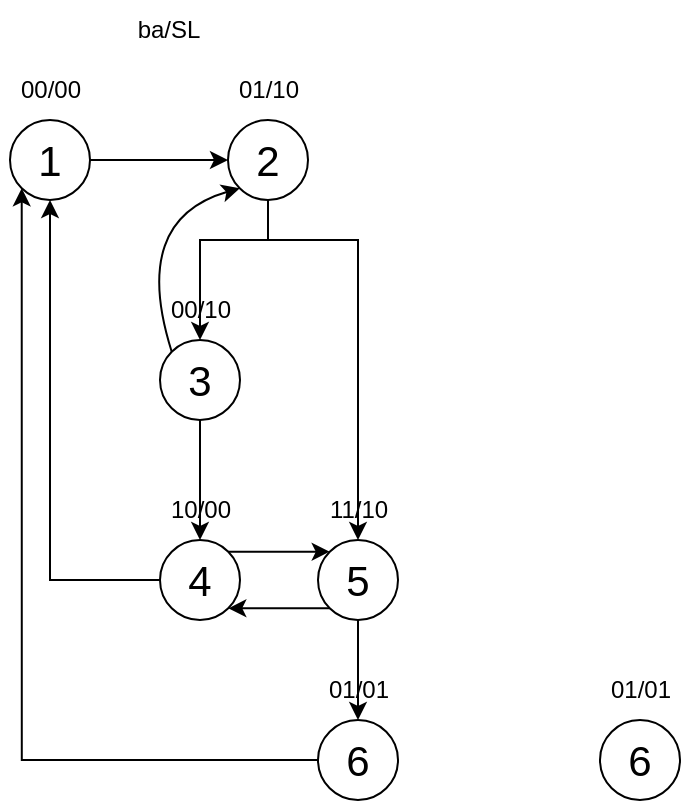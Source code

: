 <mxfile version="22.0.8" type="github">
  <diagram name="Page-1" id="znwfNLKh7XA3pYcwyvSm">
    <mxGraphModel dx="869" dy="459" grid="1" gridSize="10" guides="1" tooltips="1" connect="1" arrows="1" fold="1" page="1" pageScale="1" pageWidth="827" pageHeight="1169" math="0" shadow="0">
      <root>
        <mxCell id="0" />
        <mxCell id="1" parent="0" />
        <mxCell id="XyYe8zVXVYJfHZWFuTw7-19" style="edgeStyle=orthogonalEdgeStyle;rounded=0;orthogonalLoop=1;jettySize=auto;html=1;exitX=0.5;exitY=1;exitDx=0;exitDy=0;" parent="1" source="XyYe8zVXVYJfHZWFuTw7-6" target="XyYe8zVXVYJfHZWFuTw7-8" edge="1">
          <mxGeometry relative="1" as="geometry">
            <Array as="points">
              <mxPoint x="439" y="280" />
              <mxPoint x="405" y="280" />
            </Array>
          </mxGeometry>
        </mxCell>
        <mxCell id="XyYe8zVXVYJfHZWFuTw7-17" style="edgeStyle=orthogonalEdgeStyle;rounded=0;orthogonalLoop=1;jettySize=auto;html=1;exitX=1;exitY=0.5;exitDx=0;exitDy=0;entryX=0;entryY=0.5;entryDx=0;entryDy=0;" parent="1" source="XyYe8zVXVYJfHZWFuTw7-1" target="XyYe8zVXVYJfHZWFuTw7-6" edge="1">
          <mxGeometry relative="1" as="geometry" />
        </mxCell>
        <mxCell id="XyYe8zVXVYJfHZWFuTw7-1" value="&lt;font style=&quot;font-size: 21px;&quot;&gt;1&lt;/font&gt;" style="ellipse;whiteSpace=wrap;html=1;" parent="1" vertex="1">
          <mxGeometry x="310" y="220" width="40" height="40" as="geometry" />
        </mxCell>
        <mxCell id="XyYe8zVXVYJfHZWFuTw7-2" value="ba/SL" style="text;html=1;align=center;verticalAlign=middle;resizable=0;points=[];autosize=1;strokeColor=none;fillColor=none;" parent="1" vertex="1">
          <mxGeometry x="364" y="160" width="50" height="30" as="geometry" />
        </mxCell>
        <mxCell id="XyYe8zVXVYJfHZWFuTw7-5" value="00/00" style="text;html=1;align=center;verticalAlign=middle;resizable=0;points=[];autosize=1;strokeColor=none;fillColor=none;" parent="1" vertex="1">
          <mxGeometry x="305" y="190" width="50" height="30" as="geometry" />
        </mxCell>
        <mxCell id="XyYe8zVXVYJfHZWFuTw7-20" style="edgeStyle=orthogonalEdgeStyle;rounded=0;orthogonalLoop=1;jettySize=auto;html=1;exitX=0.5;exitY=1;exitDx=0;exitDy=0;entryX=0.5;entryY=0;entryDx=0;entryDy=0;" parent="1" source="XyYe8zVXVYJfHZWFuTw7-6" target="XyYe8zVXVYJfHZWFuTw7-12" edge="1">
          <mxGeometry relative="1" as="geometry">
            <Array as="points">
              <mxPoint x="439" y="280" />
              <mxPoint x="484" y="280" />
            </Array>
          </mxGeometry>
        </mxCell>
        <mxCell id="XyYe8zVXVYJfHZWFuTw7-6" value="&lt;font style=&quot;font-size: 21px;&quot;&gt;2&lt;/font&gt;" style="ellipse;whiteSpace=wrap;html=1;" parent="1" vertex="1">
          <mxGeometry x="419" y="220" width="40" height="40" as="geometry" />
        </mxCell>
        <mxCell id="XyYe8zVXVYJfHZWFuTw7-7" value="01/10" style="text;html=1;align=center;verticalAlign=middle;resizable=0;points=[];autosize=1;strokeColor=none;fillColor=none;" parent="1" vertex="1">
          <mxGeometry x="414" y="190" width="50" height="30" as="geometry" />
        </mxCell>
        <mxCell id="XyYe8zVXVYJfHZWFuTw7-21" style="edgeStyle=orthogonalEdgeStyle;rounded=0;orthogonalLoop=1;jettySize=auto;html=1;exitX=0.5;exitY=1;exitDx=0;exitDy=0;" parent="1" source="XyYe8zVXVYJfHZWFuTw7-8" target="XyYe8zVXVYJfHZWFuTw7-10" edge="1">
          <mxGeometry relative="1" as="geometry" />
        </mxCell>
        <mxCell id="XyYe8zVXVYJfHZWFuTw7-8" value="&lt;font style=&quot;font-size: 21px;&quot;&gt;3&lt;/font&gt;" style="ellipse;whiteSpace=wrap;html=1;" parent="1" vertex="1">
          <mxGeometry x="385" y="330" width="40" height="40" as="geometry" />
        </mxCell>
        <mxCell id="XyYe8zVXVYJfHZWFuTw7-23" style="edgeStyle=orthogonalEdgeStyle;rounded=0;orthogonalLoop=1;jettySize=auto;html=1;exitX=0;exitY=0.5;exitDx=0;exitDy=0;entryX=0.5;entryY=1;entryDx=0;entryDy=0;" parent="1" source="XyYe8zVXVYJfHZWFuTw7-10" target="XyYe8zVXVYJfHZWFuTw7-1" edge="1">
          <mxGeometry relative="1" as="geometry" />
        </mxCell>
        <mxCell id="XyYe8zVXVYJfHZWFuTw7-26" style="edgeStyle=orthogonalEdgeStyle;rounded=0;orthogonalLoop=1;jettySize=auto;html=1;exitX=1;exitY=0;exitDx=0;exitDy=0;entryX=0;entryY=0;entryDx=0;entryDy=0;" parent="1" source="XyYe8zVXVYJfHZWFuTw7-10" target="XyYe8zVXVYJfHZWFuTw7-12" edge="1">
          <mxGeometry relative="1" as="geometry" />
        </mxCell>
        <mxCell id="XyYe8zVXVYJfHZWFuTw7-10" value="&lt;font style=&quot;font-size: 21px;&quot;&gt;4&lt;/font&gt;" style="ellipse;whiteSpace=wrap;html=1;" parent="1" vertex="1">
          <mxGeometry x="385" y="430" width="40" height="40" as="geometry" />
        </mxCell>
        <mxCell id="XyYe8zVXVYJfHZWFuTw7-11" value="10/00" style="text;html=1;align=center;verticalAlign=middle;resizable=0;points=[];autosize=1;strokeColor=none;fillColor=none;" parent="1" vertex="1">
          <mxGeometry x="380" y="400" width="50" height="30" as="geometry" />
        </mxCell>
        <mxCell id="XyYe8zVXVYJfHZWFuTw7-22" style="edgeStyle=orthogonalEdgeStyle;rounded=0;orthogonalLoop=1;jettySize=auto;html=1;exitX=0.5;exitY=1;exitDx=0;exitDy=0;" parent="1" source="XyYe8zVXVYJfHZWFuTw7-12" target="XyYe8zVXVYJfHZWFuTw7-15" edge="1">
          <mxGeometry relative="1" as="geometry" />
        </mxCell>
        <mxCell id="XyYe8zVXVYJfHZWFuTw7-27" style="edgeStyle=orthogonalEdgeStyle;rounded=0;orthogonalLoop=1;jettySize=auto;html=1;exitX=0;exitY=1;exitDx=0;exitDy=0;entryX=1;entryY=1;entryDx=0;entryDy=0;" parent="1" source="XyYe8zVXVYJfHZWFuTw7-12" target="XyYe8zVXVYJfHZWFuTw7-10" edge="1">
          <mxGeometry relative="1" as="geometry" />
        </mxCell>
        <mxCell id="XyYe8zVXVYJfHZWFuTw7-12" value="&lt;font style=&quot;font-size: 21px;&quot;&gt;5&lt;/font&gt;" style="ellipse;whiteSpace=wrap;html=1;" parent="1" vertex="1">
          <mxGeometry x="464" y="430" width="40" height="40" as="geometry" />
        </mxCell>
        <mxCell id="XyYe8zVXVYJfHZWFuTw7-13" value="11/10" style="text;html=1;align=center;verticalAlign=middle;resizable=0;points=[];autosize=1;strokeColor=none;fillColor=none;" parent="1" vertex="1">
          <mxGeometry x="459" y="400" width="50" height="30" as="geometry" />
        </mxCell>
        <mxCell id="XyYe8zVXVYJfHZWFuTw7-24" style="edgeStyle=orthogonalEdgeStyle;rounded=0;orthogonalLoop=1;jettySize=auto;html=1;exitX=0;exitY=0.5;exitDx=0;exitDy=0;entryX=0;entryY=1;entryDx=0;entryDy=0;" parent="1" source="XyYe8zVXVYJfHZWFuTw7-15" target="XyYe8zVXVYJfHZWFuTw7-1" edge="1">
          <mxGeometry relative="1" as="geometry" />
        </mxCell>
        <mxCell id="XyYe8zVXVYJfHZWFuTw7-15" value="&lt;font style=&quot;font-size: 21px;&quot;&gt;6&lt;/font&gt;" style="ellipse;whiteSpace=wrap;html=1;" parent="1" vertex="1">
          <mxGeometry x="464" y="520" width="40" height="40" as="geometry" />
        </mxCell>
        <mxCell id="XyYe8zVXVYJfHZWFuTw7-16" value="01/01" style="text;html=1;align=center;verticalAlign=middle;resizable=0;points=[];autosize=1;strokeColor=none;fillColor=none;" parent="1" vertex="1">
          <mxGeometry x="459" y="490" width="50" height="30" as="geometry" />
        </mxCell>
        <mxCell id="XyYe8zVXVYJfHZWFuTw7-25" value="" style="endArrow=classic;html=1;exitX=0;exitY=0;exitDx=0;exitDy=0;entryX=0;entryY=1;entryDx=0;entryDy=0;curved=1;" parent="1" source="XyYe8zVXVYJfHZWFuTw7-8" target="XyYe8zVXVYJfHZWFuTw7-6" edge="1">
          <mxGeometry width="50" height="50" relative="1" as="geometry">
            <mxPoint x="400" y="430" as="sourcePoint" />
            <mxPoint x="450" y="380" as="targetPoint" />
            <Array as="points">
              <mxPoint x="370" y="270" />
            </Array>
          </mxGeometry>
        </mxCell>
        <mxCell id="XyYe8zVXVYJfHZWFuTw7-9" value="00/10" style="text;html=1;align=center;verticalAlign=middle;resizable=0;points=[];autosize=1;strokeColor=none;fillColor=none;" parent="1" vertex="1">
          <mxGeometry x="380" y="300" width="50" height="30" as="geometry" />
        </mxCell>
        <mxCell id="ImYwuV_IK0nJnpWewxyx-1" value="&lt;font style=&quot;font-size: 21px;&quot;&gt;6&lt;/font&gt;" style="ellipse;whiteSpace=wrap;html=1;" vertex="1" parent="1">
          <mxGeometry x="605" y="520" width="40" height="40" as="geometry" />
        </mxCell>
        <mxCell id="ImYwuV_IK0nJnpWewxyx-2" value="01/01" style="text;html=1;align=center;verticalAlign=middle;resizable=0;points=[];autosize=1;strokeColor=none;fillColor=none;" vertex="1" parent="1">
          <mxGeometry x="600" y="490" width="50" height="30" as="geometry" />
        </mxCell>
      </root>
    </mxGraphModel>
  </diagram>
</mxfile>
